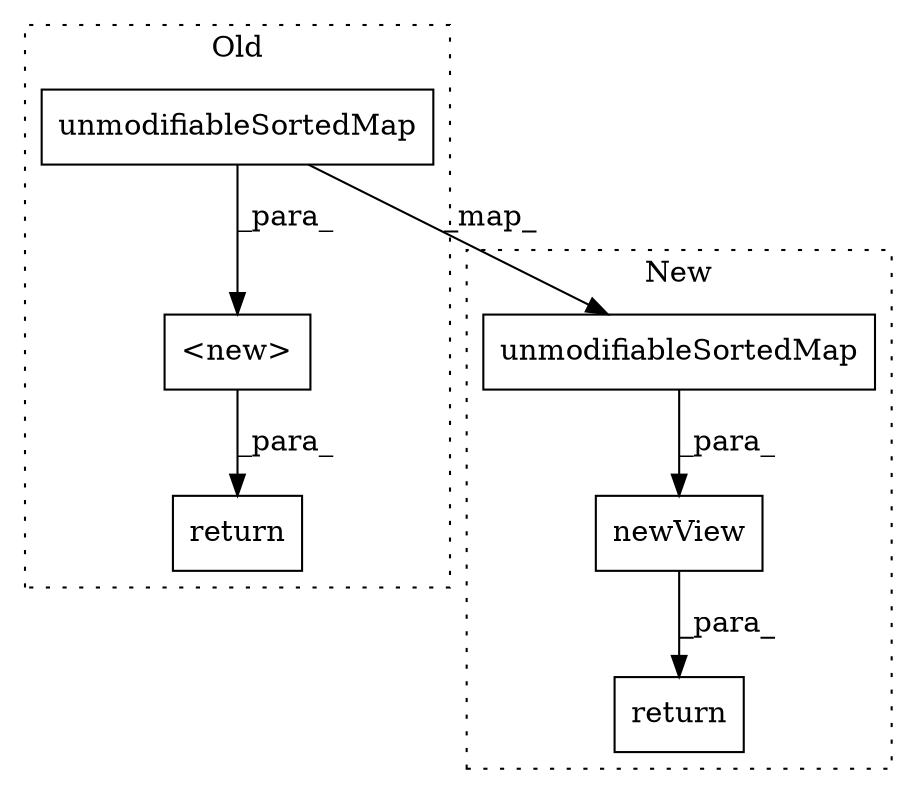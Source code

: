 digraph G {
subgraph cluster0 {
1 [label="unmodifiableSortedMap" a="32" s="2965,2995" l="22,1" shape="box"];
4 [label="<new>" a="14" s="2936,3008" l="29,1" shape="box"];
5 [label="return" a="41" s="2929" l="7" shape="box"];
label = "Old";
style="dotted";
}
subgraph cluster1 {
2 [label="unmodifiableSortedMap" a="32" s="2771,2801" l="22,1" shape="box"];
3 [label="newView" a="32" s="2763,2814" l="8,1" shape="box"];
6 [label="return" a="41" s="2756" l="7" shape="box"];
label = "New";
style="dotted";
}
1 -> 4 [label="_para_"];
1 -> 2 [label="_map_"];
2 -> 3 [label="_para_"];
3 -> 6 [label="_para_"];
4 -> 5 [label="_para_"];
}